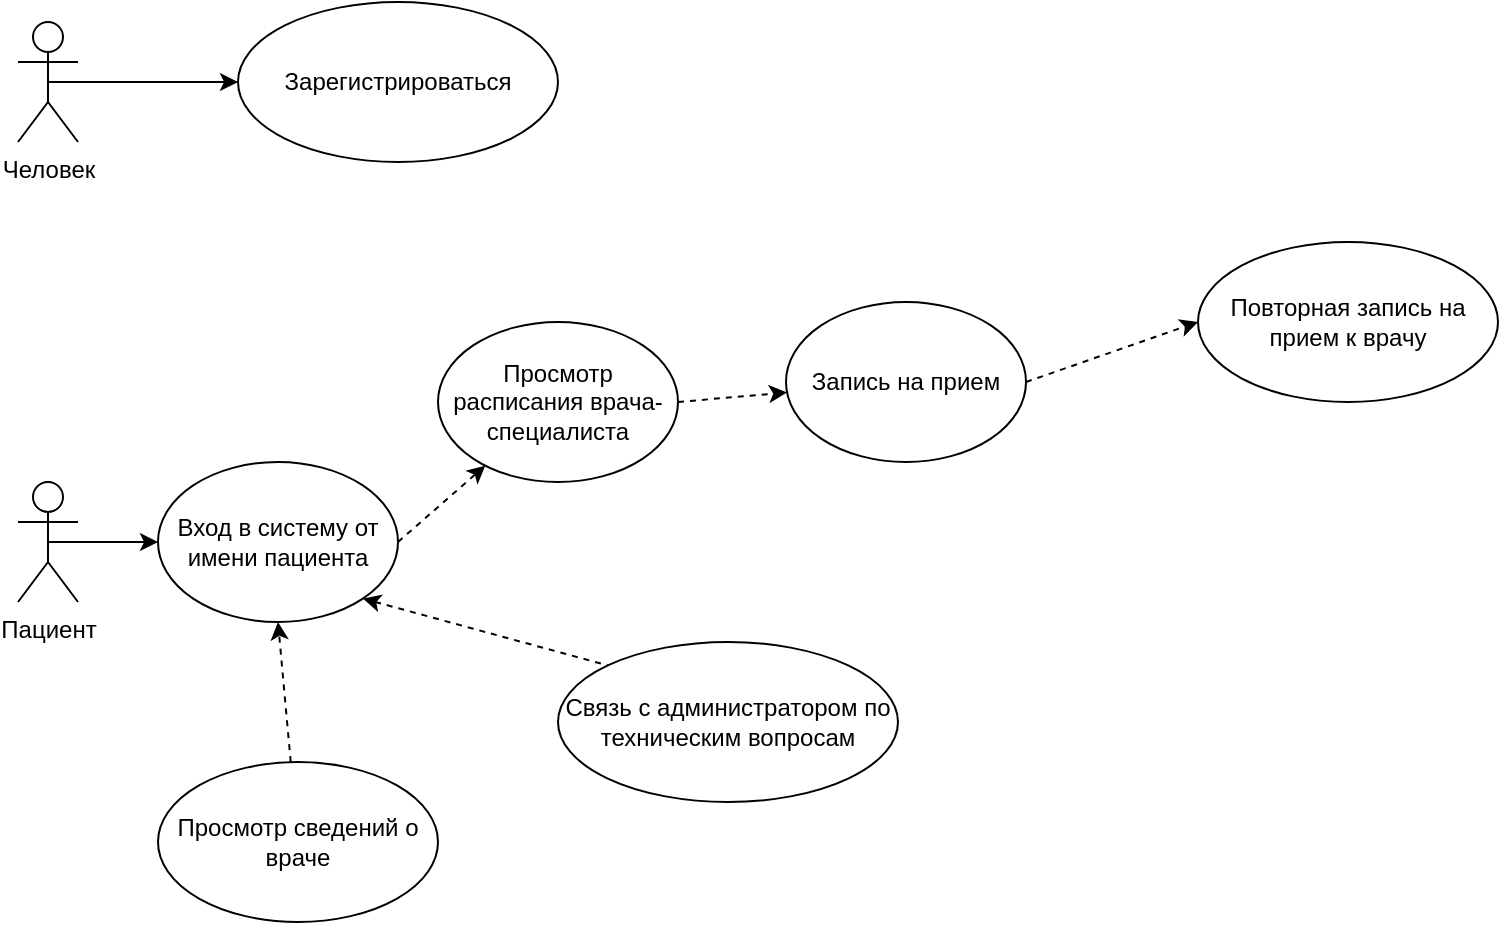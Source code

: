 <mxfile version="13.8.1" type="github"><diagram id="kdbvxzHxcspiHncA5dtV" name="Page-1"><mxGraphModel dx="898" dy="511" grid="1" gridSize="10" guides="1" tooltips="1" connect="1" arrows="1" fold="1" page="1" pageScale="1" pageWidth="827" pageHeight="1169" math="0" shadow="0"><root><mxCell id="0"/><mxCell id="1" parent="0"/><mxCell id="ZQ9a8AEzVLyqdegR4RIP-1" value="Человек" style="shape=umlActor;verticalLabelPosition=bottom;verticalAlign=top;html=1;outlineConnect=0;" vertex="1" parent="1"><mxGeometry x="30" y="40" width="30" height="60" as="geometry"/></mxCell><mxCell id="ZQ9a8AEzVLyqdegR4RIP-3" value="" style="endArrow=classic;html=1;exitX=0.5;exitY=0.5;exitDx=0;exitDy=0;exitPerimeter=0;" edge="1" parent="1" source="ZQ9a8AEzVLyqdegR4RIP-1" target="ZQ9a8AEzVLyqdegR4RIP-4"><mxGeometry width="50" height="50" relative="1" as="geometry"><mxPoint x="390" y="110" as="sourcePoint"/><mxPoint x="180" y="70" as="targetPoint"/></mxGeometry></mxCell><mxCell id="ZQ9a8AEzVLyqdegR4RIP-4" value="Зарегистрироваться" style="ellipse;whiteSpace=wrap;html=1;" vertex="1" parent="1"><mxGeometry x="140" y="30" width="160" height="80" as="geometry"/></mxCell><mxCell id="ZQ9a8AEzVLyqdegR4RIP-5" value="Пациент" style="shape=umlActor;verticalLabelPosition=bottom;verticalAlign=top;html=1;outlineConnect=0;" vertex="1" parent="1"><mxGeometry x="30" y="270" width="30" height="60" as="geometry"/></mxCell><mxCell id="ZQ9a8AEzVLyqdegR4RIP-6" value="" style="endArrow=classic;html=1;exitX=0.5;exitY=0.5;exitDx=0;exitDy=0;exitPerimeter=0;entryX=0;entryY=0.5;entryDx=0;entryDy=0;" edge="1" parent="1" source="ZQ9a8AEzVLyqdegR4RIP-5" target="ZQ9a8AEzVLyqdegR4RIP-7"><mxGeometry width="50" height="50" relative="1" as="geometry"><mxPoint x="90" y="320" as="sourcePoint"/><mxPoint x="250" y="298" as="targetPoint"/></mxGeometry></mxCell><mxCell id="ZQ9a8AEzVLyqdegR4RIP-7" value="Вход в систему от имени пациента" style="ellipse;whiteSpace=wrap;html=1;" vertex="1" parent="1"><mxGeometry x="100" y="260" width="120" height="80" as="geometry"/></mxCell><mxCell id="ZQ9a8AEzVLyqdegR4RIP-9" value="" style="endArrow=classic;dashed=1;html=1;exitX=1;exitY=0.5;exitDx=0;exitDy=0;endFill=1;" edge="1" parent="1" source="ZQ9a8AEzVLyqdegR4RIP-7" target="ZQ9a8AEzVLyqdegR4RIP-10"><mxGeometry width="50" height="50" relative="1" as="geometry"><mxPoint x="390" y="370" as="sourcePoint"/><mxPoint x="300" y="250" as="targetPoint"/></mxGeometry></mxCell><mxCell id="ZQ9a8AEzVLyqdegR4RIP-10" value="Просмотр расписания врача-специалиста" style="ellipse;whiteSpace=wrap;html=1;" vertex="1" parent="1"><mxGeometry x="240" y="190" width="120" height="80" as="geometry"/></mxCell><mxCell id="ZQ9a8AEzVLyqdegR4RIP-12" value="" style="endArrow=classic;dashed=1;html=1;exitX=1;exitY=0.5;exitDx=0;exitDy=0;endFill=1;" edge="1" parent="1" source="ZQ9a8AEzVLyqdegR4RIP-10" target="ZQ9a8AEzVLyqdegR4RIP-13"><mxGeometry width="50" height="50" relative="1" as="geometry"><mxPoint x="390" y="270" as="sourcePoint"/><mxPoint x="440" y="230" as="targetPoint"/></mxGeometry></mxCell><mxCell id="ZQ9a8AEzVLyqdegR4RIP-13" value="Запись на прием" style="ellipse;whiteSpace=wrap;html=1;" vertex="1" parent="1"><mxGeometry x="414" y="180" width="120" height="80" as="geometry"/></mxCell><mxCell id="ZQ9a8AEzVLyqdegR4RIP-14" value="Просмотр сведений о враче&lt;br&gt;" style="ellipse;whiteSpace=wrap;html=1;" vertex="1" parent="1"><mxGeometry x="100" y="410" width="140" height="80" as="geometry"/></mxCell><mxCell id="ZQ9a8AEzVLyqdegR4RIP-15" value="" style="endArrow=classic;dashed=1;html=1;entryX=0.5;entryY=1;entryDx=0;entryDy=0;endFill=1;" edge="1" parent="1" source="ZQ9a8AEzVLyqdegR4RIP-14" target="ZQ9a8AEzVLyqdegR4RIP-7"><mxGeometry width="50" height="50" relative="1" as="geometry"><mxPoint x="390" y="520" as="sourcePoint"/><mxPoint x="440" y="470" as="targetPoint"/></mxGeometry></mxCell><mxCell id="ZQ9a8AEzVLyqdegR4RIP-16" value="" style="endArrow=classic;dashed=1;html=1;exitX=1;exitY=0.5;exitDx=0;exitDy=0;entryX=0;entryY=0.5;entryDx=0;entryDy=0;endFill=1;" edge="1" parent="1" source="ZQ9a8AEzVLyqdegR4RIP-13" target="ZQ9a8AEzVLyqdegR4RIP-17"><mxGeometry width="50" height="50" relative="1" as="geometry"><mxPoint x="390" y="430" as="sourcePoint"/><mxPoint x="630" y="310" as="targetPoint"/></mxGeometry></mxCell><mxCell id="ZQ9a8AEzVLyqdegR4RIP-17" value="Повторная запись на прием к врачу" style="ellipse;whiteSpace=wrap;html=1;" vertex="1" parent="1"><mxGeometry x="620" y="150" width="150" height="80" as="geometry"/></mxCell><mxCell id="ZQ9a8AEzVLyqdegR4RIP-18" value="Связь с администратором по техническим вопросам" style="ellipse;whiteSpace=wrap;html=1;" vertex="1" parent="1"><mxGeometry x="300" y="350" width="170" height="80" as="geometry"/></mxCell><mxCell id="ZQ9a8AEzVLyqdegR4RIP-19" value="" style="endArrow=none;dashed=1;html=1;exitX=1;exitY=1;exitDx=0;exitDy=0;entryX=0;entryY=0;entryDx=0;entryDy=0;startArrow=classic;startFill=1;" edge="1" parent="1" source="ZQ9a8AEzVLyqdegR4RIP-7" target="ZQ9a8AEzVLyqdegR4RIP-18"><mxGeometry width="50" height="50" relative="1" as="geometry"><mxPoint x="390" y="420" as="sourcePoint"/><mxPoint x="440" y="370" as="targetPoint"/></mxGeometry></mxCell></root></mxGraphModel></diagram></mxfile>